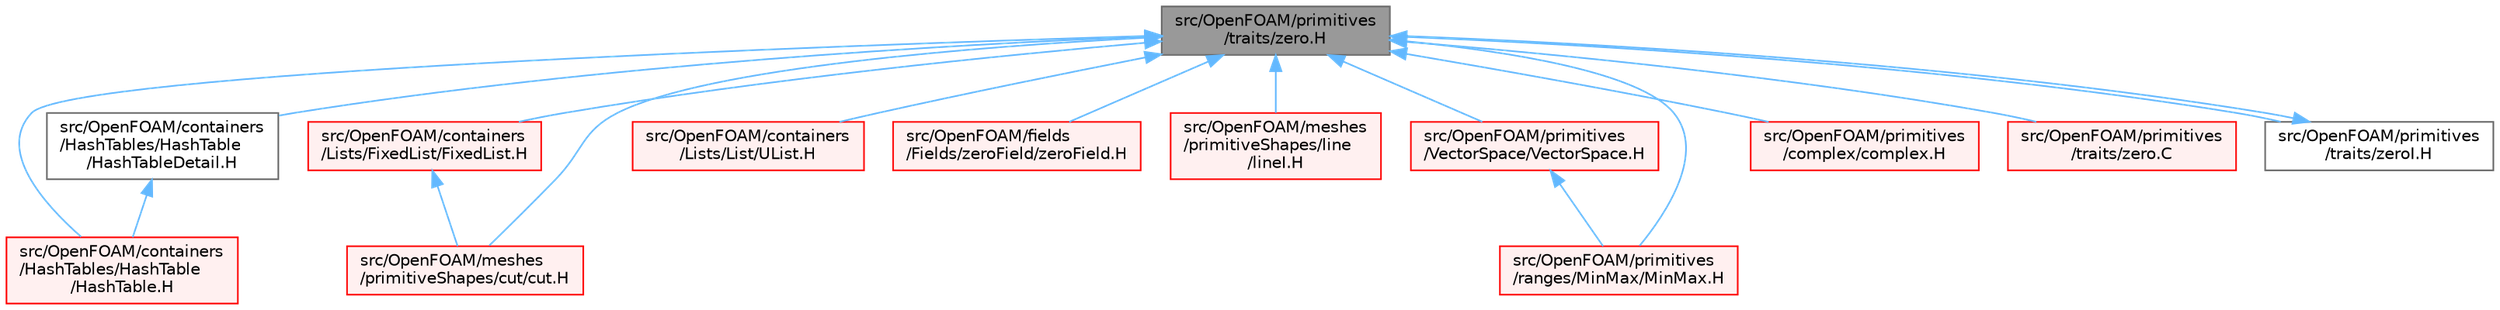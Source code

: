 digraph "src/OpenFOAM/primitives/traits/zero.H"
{
 // LATEX_PDF_SIZE
  bgcolor="transparent";
  edge [fontname=Helvetica,fontsize=10,labelfontname=Helvetica,labelfontsize=10];
  node [fontname=Helvetica,fontsize=10,shape=box,height=0.2,width=0.4];
  Node1 [id="Node000001",label="src/OpenFOAM/primitives\l/traits/zero.H",height=0.2,width=0.4,color="gray40", fillcolor="grey60", style="filled", fontcolor="black",tooltip=" "];
  Node1 -> Node2 [id="edge1_Node000001_Node000002",dir="back",color="steelblue1",style="solid",tooltip=" "];
  Node2 [id="Node000002",label="src/OpenFOAM/containers\l/HashTables/HashTable\l/HashTable.H",height=0.2,width=0.4,color="red", fillcolor="#FFF0F0", style="filled",URL="$HashTable_8H.html",tooltip=" "];
  Node1 -> Node8009 [id="edge2_Node000001_Node008009",dir="back",color="steelblue1",style="solid",tooltip=" "];
  Node8009 [id="Node008009",label="src/OpenFOAM/containers\l/HashTables/HashTable\l/HashTableDetail.H",height=0.2,width=0.4,color="grey40", fillcolor="white", style="filled",URL="$HashTableDetail_8H.html",tooltip=" "];
  Node8009 -> Node2 [id="edge3_Node008009_Node000002",dir="back",color="steelblue1",style="solid",tooltip=" "];
  Node1 -> Node8010 [id="edge4_Node000001_Node008010",dir="back",color="steelblue1",style="solid",tooltip=" "];
  Node8010 [id="Node008010",label="src/OpenFOAM/containers\l/Lists/FixedList/FixedList.H",height=0.2,width=0.4,color="red", fillcolor="#FFF0F0", style="filled",URL="$FixedList_8H.html",tooltip=" "];
  Node8010 -> Node5616 [id="edge5_Node008010_Node005616",dir="back",color="steelblue1",style="solid",tooltip=" "];
  Node5616 [id="Node005616",label="src/OpenFOAM/meshes\l/primitiveShapes/cut/cut.H",height=0.2,width=0.4,color="red", fillcolor="#FFF0F0", style="filled",URL="$src_2OpenFOAM_2meshes_2primitiveShapes_2cut_2cut_8H.html",tooltip="Functions for cutting triangles and tetrahedra. Generic operations are applied to each half of a cut."];
  Node1 -> Node8258 [id="edge6_Node000001_Node008258",dir="back",color="steelblue1",style="solid",tooltip=" "];
  Node8258 [id="Node008258",label="src/OpenFOAM/containers\l/Lists/List/UList.H",height=0.2,width=0.4,color="red", fillcolor="#FFF0F0", style="filled",URL="$UList_8H.html",tooltip=" "];
  Node1 -> Node8316 [id="edge7_Node000001_Node008316",dir="back",color="steelblue1",style="solid",tooltip=" "];
  Node8316 [id="Node008316",label="src/OpenFOAM/fields\l/Fields/zeroField/zeroField.H",height=0.2,width=0.4,color="red", fillcolor="#FFF0F0", style="filled",URL="$zeroField_8H.html",tooltip=" "];
  Node1 -> Node5616 [id="edge8_Node000001_Node005616",dir="back",color="steelblue1",style="solid",tooltip=" "];
  Node1 -> Node7694 [id="edge9_Node000001_Node007694",dir="back",color="steelblue1",style="solid",tooltip=" "];
  Node7694 [id="Node007694",label="src/OpenFOAM/meshes\l/primitiveShapes/line\l/lineI.H",height=0.2,width=0.4,color="red", fillcolor="#FFF0F0", style="filled",URL="$lineI_8H.html",tooltip=" "];
  Node1 -> Node8317 [id="edge10_Node000001_Node008317",dir="back",color="steelblue1",style="solid",tooltip=" "];
  Node8317 [id="Node008317",label="src/OpenFOAM/primitives\l/VectorSpace/VectorSpace.H",height=0.2,width=0.4,color="red", fillcolor="#FFF0F0", style="filled",URL="$VectorSpace_8H.html",tooltip=" "];
  Node8317 -> Node7823 [id="edge11_Node008317_Node007823",dir="back",color="steelblue1",style="solid",tooltip=" "];
  Node7823 [id="Node007823",label="src/OpenFOAM/primitives\l/ranges/MinMax/MinMax.H",height=0.2,width=0.4,color="red", fillcolor="#FFF0F0", style="filled",URL="$MinMax_8H.html",tooltip=" "];
  Node1 -> Node8475 [id="edge12_Node000001_Node008475",dir="back",color="steelblue1",style="solid",tooltip=" "];
  Node8475 [id="Node008475",label="src/OpenFOAM/primitives\l/complex/complex.H",height=0.2,width=0.4,color="red", fillcolor="#FFF0F0", style="filled",URL="$complex_8H.html",tooltip=" "];
  Node1 -> Node7823 [id="edge13_Node000001_Node007823",dir="back",color="steelblue1",style="solid",tooltip=" "];
  Node1 -> Node8476 [id="edge14_Node000001_Node008476",dir="back",color="steelblue1",style="solid",tooltip=" "];
  Node8476 [id="Node008476",label="src/OpenFOAM/primitives\l/traits/zero.C",height=0.2,width=0.4,color="red", fillcolor="#FFF0F0", style="filled",URL="$zero_8C.html",tooltip=" "];
  Node1 -> Node8477 [id="edge15_Node000001_Node008477",dir="back",color="steelblue1",style="solid",tooltip=" "];
  Node8477 [id="Node008477",label="src/OpenFOAM/primitives\l/traits/zeroI.H",height=0.2,width=0.4,color="grey40", fillcolor="white", style="filled",URL="$zeroI_8H.html",tooltip=" "];
  Node8477 -> Node1 [id="edge16_Node008477_Node000001",dir="back",color="steelblue1",style="solid",tooltip=" "];
}
